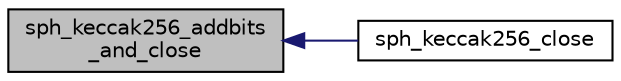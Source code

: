 digraph "sph_keccak256_addbits_and_close"
{
  edge [fontname="Helvetica",fontsize="10",labelfontname="Helvetica",labelfontsize="10"];
  node [fontname="Helvetica",fontsize="10",shape=record];
  rankdir="LR";
  Node13 [label="sph_keccak256_addbits\l_and_close",height=0.2,width=0.4,color="black", fillcolor="grey75", style="filled", fontcolor="black"];
  Node13 -> Node14 [dir="back",color="midnightblue",fontsize="10",style="solid",fontname="Helvetica"];
  Node14 [label="sph_keccak256_close",height=0.2,width=0.4,color="black", fillcolor="white", style="filled",URL="$sph__keccak_8h.html#a0a98f1541080a1052c23014e93985577",tooltip="Terminate the current Keccak-256 computation and output the result into the provided buffer..."];
}
